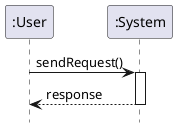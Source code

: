 @startuml
hide footbox

participant ":User" as user
participant ":System" as syst


user -> syst: sendRequest()
activate syst
syst --> user: response
deactivate syst

@enduml
